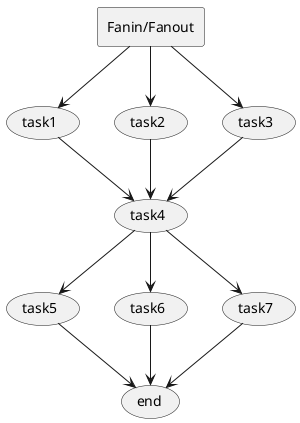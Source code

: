 @startuml
rectangle "Fanin/Fanout" as 1
usecase "task1" as 2
usecase "task4" as 5
usecase "task5" as 7
usecase "end" as 11
usecase "task6" as 8
usecase "task7" as 9
usecase "task2" as 3
usecase "task3" as 4

1 --> 2
2 --> 5
5 --> 7
7 --> 11
5 --> 8
8 --> 11
5 --> 9
9 --> 11
1 --> 3
3 --> 5
1 --> 4
4 --> 5

@enduml
